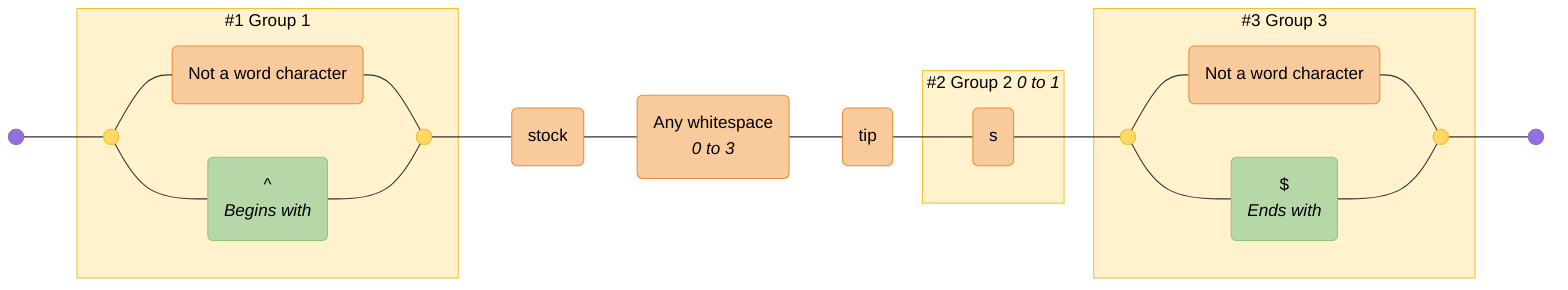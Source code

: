 graph LR
  accTitle: "Regex: /(\\W|^)stock\\s{0,3}tip(s){0,1}(\\W|$)/gim"
  accDescr: "Generated with regex-to-mermaid@1.0.3"

  %% Nodes
  start@{ shape: f-circ };
  fin@{ shape: f-circ };
  disjunction_begin_1:::disjunction@{ shape: f-circ };
  disjunction_end_1:::disjunction@{ shape: f-circ };
  literal_1("Not a word character"):::literal;
  assertion_1("^<br><i>Begins with</i>"):::assertion;
  literal_2("stock"):::literal;
  literal_3("Any whitespace<br><i>0 to 3</i>"):::literal;
  literal_4("tip"):::literal;
  literal_5("s"):::literal;
  disjunction_begin_2:::disjunction@{ shape: f-circ };
  disjunction_end_2:::disjunction@{ shape: f-circ };
  literal_6("Not a word character"):::literal;
  assertion_2("$<br><i>Ends with</i>"):::assertion;

  %% Subgraphs
  subgraph standard_1 ["#1 Group 1"]
    disjunction_begin_1
    disjunction_end_1
    literal_1
    assertion_1
  end

  subgraph standard_2 ["#2 Group 2 <i>0 to 1</i>"]
    literal_5
  end

  subgraph standard_3 ["#3 Group 3"]
    disjunction_begin_2
    disjunction_end_2
    literal_6
    assertion_2
  end

  %% Edges
  start --- disjunction_begin_1;
  disjunction_begin_1 --- literal_1;
  literal_1 --- disjunction_end_1;
  disjunction_begin_1 --- assertion_1;
  assertion_1 --- disjunction_end_1;
  disjunction_end_1 --- literal_2;
  literal_2 --- literal_3;
  literal_3 --- literal_4;
  literal_4 --- literal_5;
  literal_5 --- disjunction_begin_2;
  disjunction_begin_2 --- literal_6;
  literal_6 --- disjunction_end_2;
  disjunction_begin_2 --- assertion_2;
  assertion_2 --- disjunction_end_2;
  disjunction_end_2 --- fin;

  %% Styles
  %% Node Styling
  classDef disjunction fill:#FFD966,stroke:#F1C232,color:#000000;
  classDef literal fill:#F9CB9C,stroke:#E69138,color:#000000;
  classDef assertion fill:#B6D7A8,stroke:#93C47D,color:#000000;

  %% Group Styling
  classDef standard fill:#FFF2CC,stroke:#F1C232,color:#000000;

  %% Apply Group Classes
  class standard_1,standard_2,standard_3 standard;